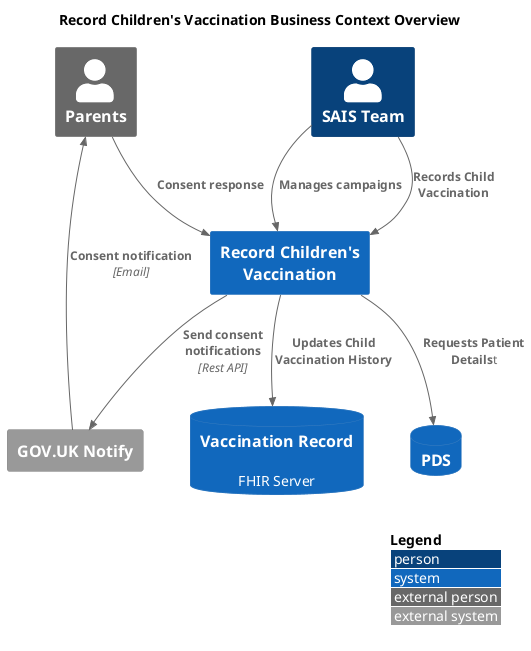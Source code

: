 @startuml

!include <C4/C4_Context.puml>

LAYOUT_TOP_DOWN()
LAYOUT_WITH_LEGEND()

title Record Children's Vaccination Business Context Overview

Person(sais, "SAIS Team")
Person_Ext(parents, "Parents")

System(record, "Record Children's Vaccination", "")
SystemDb(vaccineRecord, "Vaccination Record", "FHIR Server")
SystemDb(pds, "PDS")

System_Ext(notify, "GOV.UK Notify")

Rel(sais, record, "Manages campaigns")
Rel(sais, record, "Records Child Vaccination")
Rel(parents, record, "Consent response")
Rel(record, vaccineRecord, "Updates Child Vaccination History")
Rel(record, pds, "Requests Patient Details")t
Rel(record, notify, "Send consent notifications", "Rest API")
Rel_U(notify, parents, "Consent notification", "Email")

@enduml
